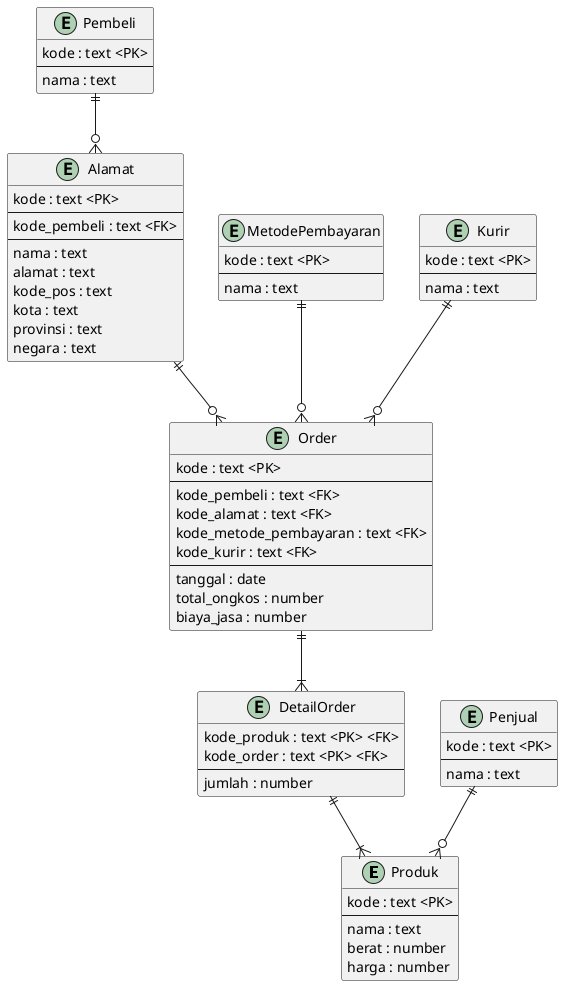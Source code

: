 @startuml toko

entity Produk {
    kode : text <PK>
    --
    nama : text
    berat : number
    harga : number
}

entity Order {
    kode : text <PK>
    --
    kode_pembeli : text <FK>
    kode_alamat : text <FK>
    kode_metode_pembayaran : text <FK>
    kode_kurir : text <FK>
    --
    tanggal : date
    total_ongkos : number
    biaya_jasa : number
}

entity DetailOrder {
    kode_produk : text <PK> <FK>
    kode_order : text <PK> <FK>
    --
    jumlah : number
}

entity Pembeli {
    kode : text <PK>
    --
    nama : text
}

entity Penjual {
    kode : text <PK>
    --
    nama : text
}

entity Alamat{
    kode : text <PK>
    --
    kode_pembeli : text <FK>
    --
    nama : text
    alamat : text
    kode_pos : text
    kota : text
    provinsi : text
    negara : text
}

entity MetodePembayaran {
    kode : text <PK>
    --
    nama : text
}

entity Kurir {
    kode : text <PK>
    --
    nama : text
}

Order ||--|{ DetailOrder
DetailOrder ||--|{ Produk
Pembeli ||--o{ Alamat
Alamat ||--o{ Order
Penjual ||--o{ Produk
MetodePembayaran ||--o{ Order
Kurir ||--o{ Order

@enduml
